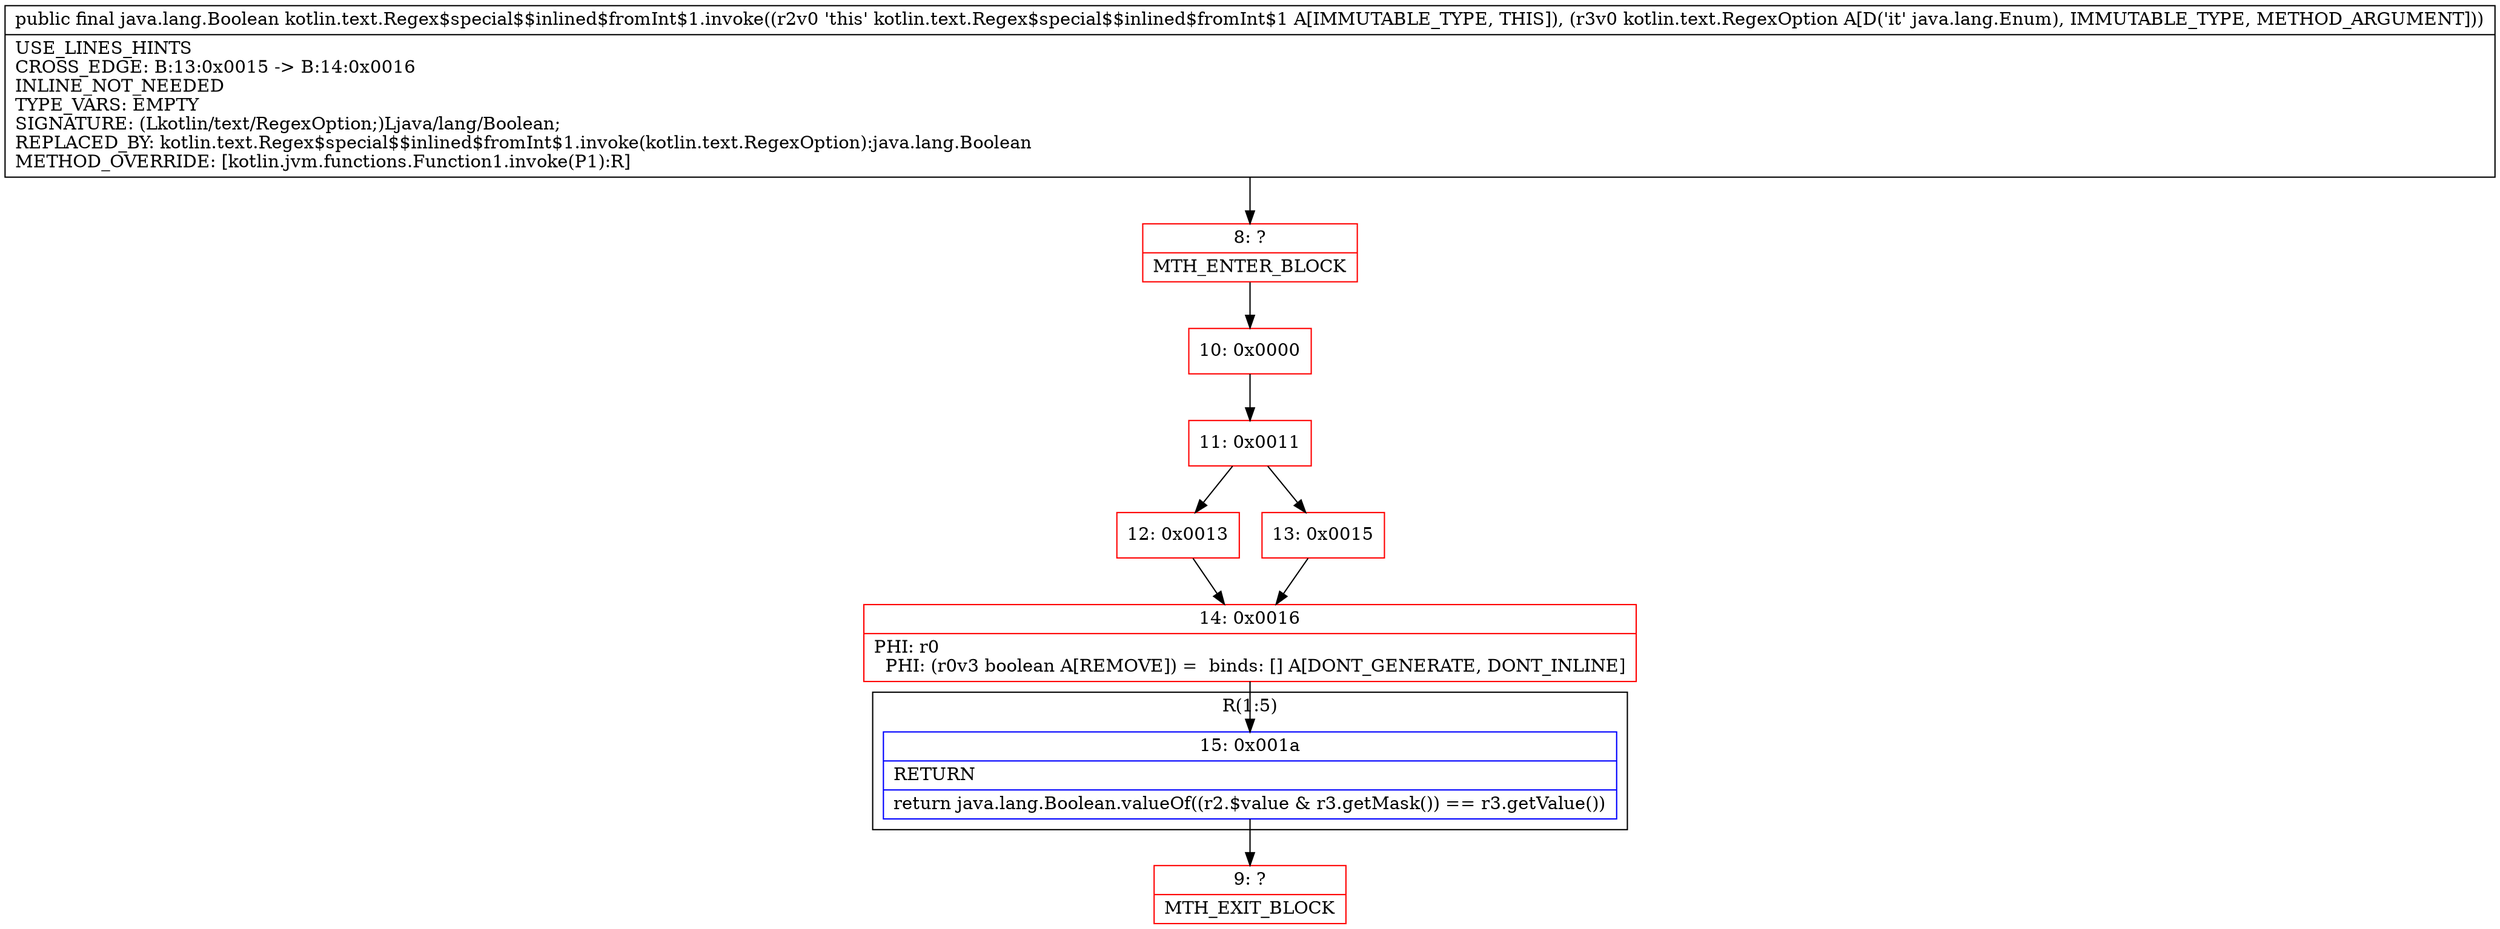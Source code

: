 digraph "CFG forkotlin.text.Regex$special$$inlined$fromInt$1.invoke(Ljava\/lang\/Enum;)Ljava\/lang\/Boolean;" {
subgraph cluster_Region_1320300165 {
label = "R(1:5)";
node [shape=record,color=blue];
Node_15 [shape=record,label="{15\:\ 0x001a|RETURN\l|return java.lang.Boolean.valueOf((r2.$value & r3.getMask()) == r3.getValue())\l}"];
}
Node_8 [shape=record,color=red,label="{8\:\ ?|MTH_ENTER_BLOCK\l}"];
Node_10 [shape=record,color=red,label="{10\:\ 0x0000}"];
Node_11 [shape=record,color=red,label="{11\:\ 0x0011}"];
Node_12 [shape=record,color=red,label="{12\:\ 0x0013}"];
Node_14 [shape=record,color=red,label="{14\:\ 0x0016|PHI: r0 \l  PHI: (r0v3 boolean A[REMOVE]) =  binds: [] A[DONT_GENERATE, DONT_INLINE]\l}"];
Node_9 [shape=record,color=red,label="{9\:\ ?|MTH_EXIT_BLOCK\l}"];
Node_13 [shape=record,color=red,label="{13\:\ 0x0015}"];
MethodNode[shape=record,label="{public final java.lang.Boolean kotlin.text.Regex$special$$inlined$fromInt$1.invoke((r2v0 'this' kotlin.text.Regex$special$$inlined$fromInt$1 A[IMMUTABLE_TYPE, THIS]), (r3v0 kotlin.text.RegexOption A[D('it' java.lang.Enum), IMMUTABLE_TYPE, METHOD_ARGUMENT]))  | USE_LINES_HINTS\lCROSS_EDGE: B:13:0x0015 \-\> B:14:0x0016\lINLINE_NOT_NEEDED\lTYPE_VARS: EMPTY\lSIGNATURE: (Lkotlin\/text\/RegexOption;)Ljava\/lang\/Boolean;\lREPLACED_BY: kotlin.text.Regex$special$$inlined$fromInt$1.invoke(kotlin.text.RegexOption):java.lang.Boolean\lMETHOD_OVERRIDE: [kotlin.jvm.functions.Function1.invoke(P1):R]\l}"];
MethodNode -> Node_8;Node_15 -> Node_9;
Node_8 -> Node_10;
Node_10 -> Node_11;
Node_11 -> Node_12;
Node_11 -> Node_13;
Node_12 -> Node_14;
Node_14 -> Node_15;
Node_13 -> Node_14;
}

